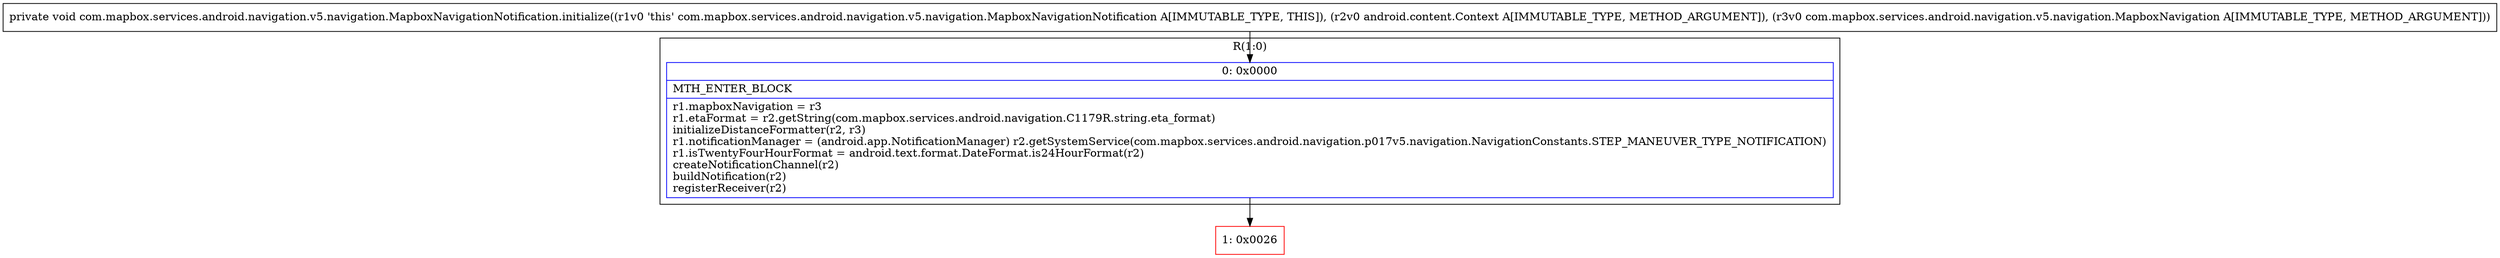 digraph "CFG forcom.mapbox.services.android.navigation.v5.navigation.MapboxNavigationNotification.initialize(Landroid\/content\/Context;Lcom\/mapbox\/services\/android\/navigation\/v5\/navigation\/MapboxNavigation;)V" {
subgraph cluster_Region_1683770895 {
label = "R(1:0)";
node [shape=record,color=blue];
Node_0 [shape=record,label="{0\:\ 0x0000|MTH_ENTER_BLOCK\l|r1.mapboxNavigation = r3\lr1.etaFormat = r2.getString(com.mapbox.services.android.navigation.C1179R.string.eta_format)\linitializeDistanceFormatter(r2, r3)\lr1.notificationManager = (android.app.NotificationManager) r2.getSystemService(com.mapbox.services.android.navigation.p017v5.navigation.NavigationConstants.STEP_MANEUVER_TYPE_NOTIFICATION)\lr1.isTwentyFourHourFormat = android.text.format.DateFormat.is24HourFormat(r2)\lcreateNotificationChannel(r2)\lbuildNotification(r2)\lregisterReceiver(r2)\l}"];
}
Node_1 [shape=record,color=red,label="{1\:\ 0x0026}"];
MethodNode[shape=record,label="{private void com.mapbox.services.android.navigation.v5.navigation.MapboxNavigationNotification.initialize((r1v0 'this' com.mapbox.services.android.navigation.v5.navigation.MapboxNavigationNotification A[IMMUTABLE_TYPE, THIS]), (r2v0 android.content.Context A[IMMUTABLE_TYPE, METHOD_ARGUMENT]), (r3v0 com.mapbox.services.android.navigation.v5.navigation.MapboxNavigation A[IMMUTABLE_TYPE, METHOD_ARGUMENT])) }"];
MethodNode -> Node_0;
Node_0 -> Node_1;
}

